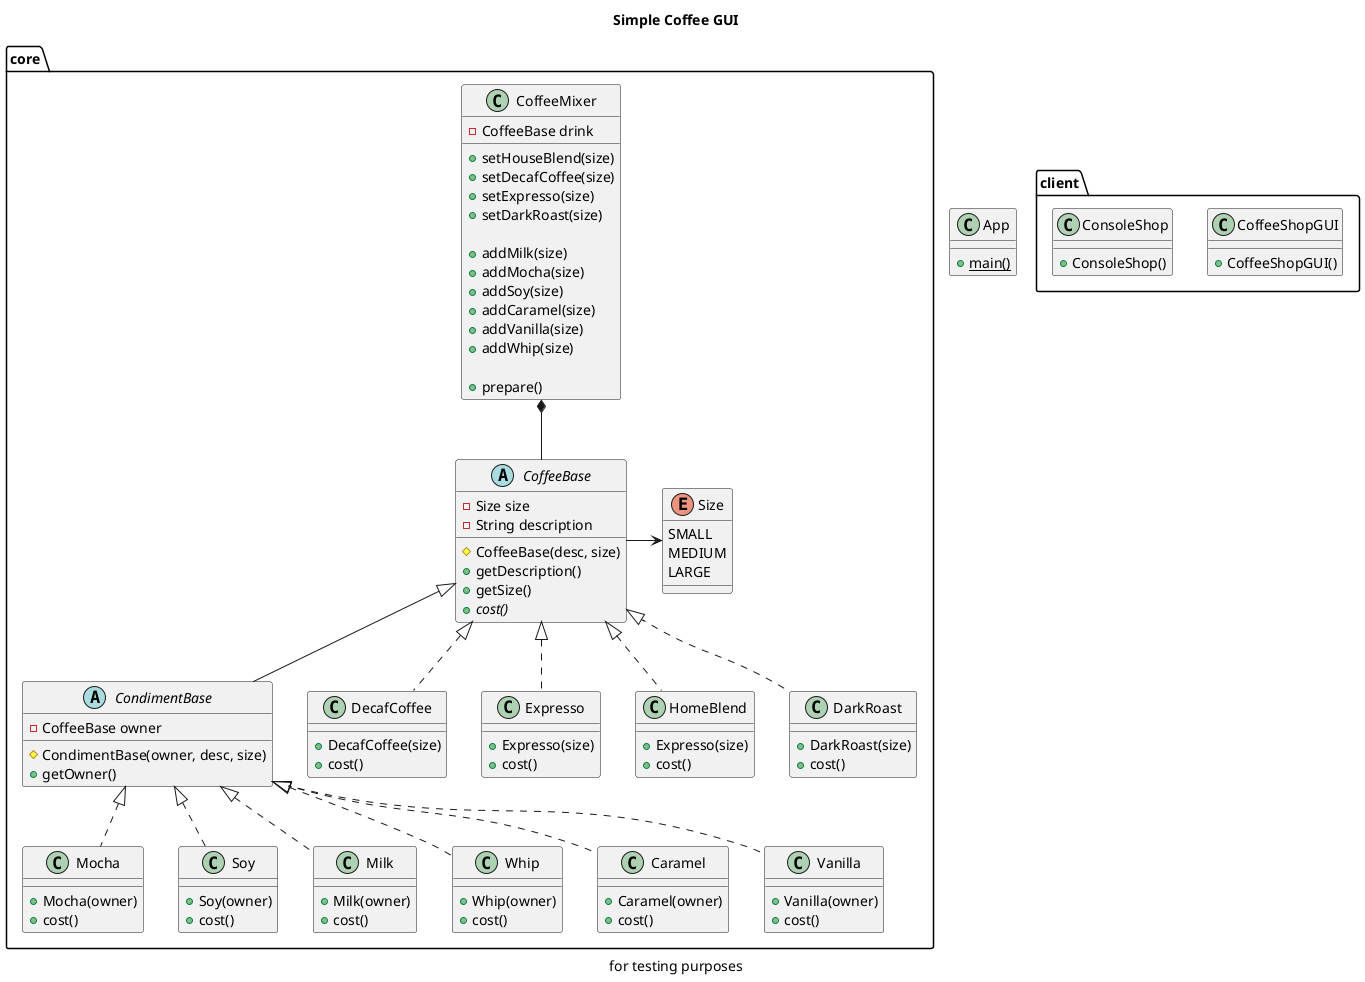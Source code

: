 @startuml basic_cv

title Simple Coffee GUI

package core
{
    abstract class CoffeeBase
    {
        -Size size
        -String description

        #CoffeeBase(desc, size)
        +getDescription()
        +getSize()
        {abstract} +cost()
    }
    
    abstract class CondimentBase
    {
        -CoffeeBase owner

        #CondimentBase(owner, desc, size)
        +getOwner()
    }

    class CoffeeMixer
    {
        -CoffeeBase drink

        +setHouseBlend(size)
        +setDecafCoffee(size)
        +setExpresso(size)
        +setDarkRoast(size)

        +addMilk(size)
        +addMocha(size)
        +addSoy(size)
        +addCaramel(size)
        +addVanilla(size)
        +addWhip(size)

        +prepare()
    }
    
    class DecafCoffee
    {
        +DecafCoffee(size)
        +cost()
    }

    class Expresso
    {
        +Expresso(size)
        +cost()
    }

    class HomeBlend
    {
        +Expresso(size)
        +cost()
    }

    class DarkRoast
    {
        +DarkRoast(size)
        +cost()
    }
    
    class Mocha
    {
        +Mocha(owner)
        +cost()
    }

    class Soy
    {
        +Soy(owner)
        +cost()
    }

    class Milk
    {
        +Milk(owner)
        +cost()
    }

    class Whip
    {
        +Whip(owner)
        +cost()
    }

    class Caramel 
    {
        +Caramel(owner)
        +cost()
    }

    class Vanilla
    {
        +Vanilla(owner)
        +cost()
    }

    enum Size 
    {
        SMALL
        MEDIUM
        LARGE
    }
}

CoffeeBase <|.. DecafCoffee
CoffeeBase <|.. Expresso
CoffeeBase <|.. HomeBlend
CoffeeBase <|.. DarkRoast

CondimentBase <|.. Mocha
CondimentBase <|.. Soy
CondimentBase <|.. Milk
CondimentBase <|.. Whip
CondimentBase <|.. Caramel
CondimentBase <|.. Vanilla

CoffeeBase <|-- CondimentBase
CoffeeBase -> Size

CoffeeMixer *-- CoffeeBase

package client
{
    class CoffeeShopGUI
    {
        +CoffeeShopGUI()
    }

    class ConsoleShop
    {
        +ConsoleShop()
    }
    caption for testing purposes 
}

class App
{
    {static} +main()
}

@enduml